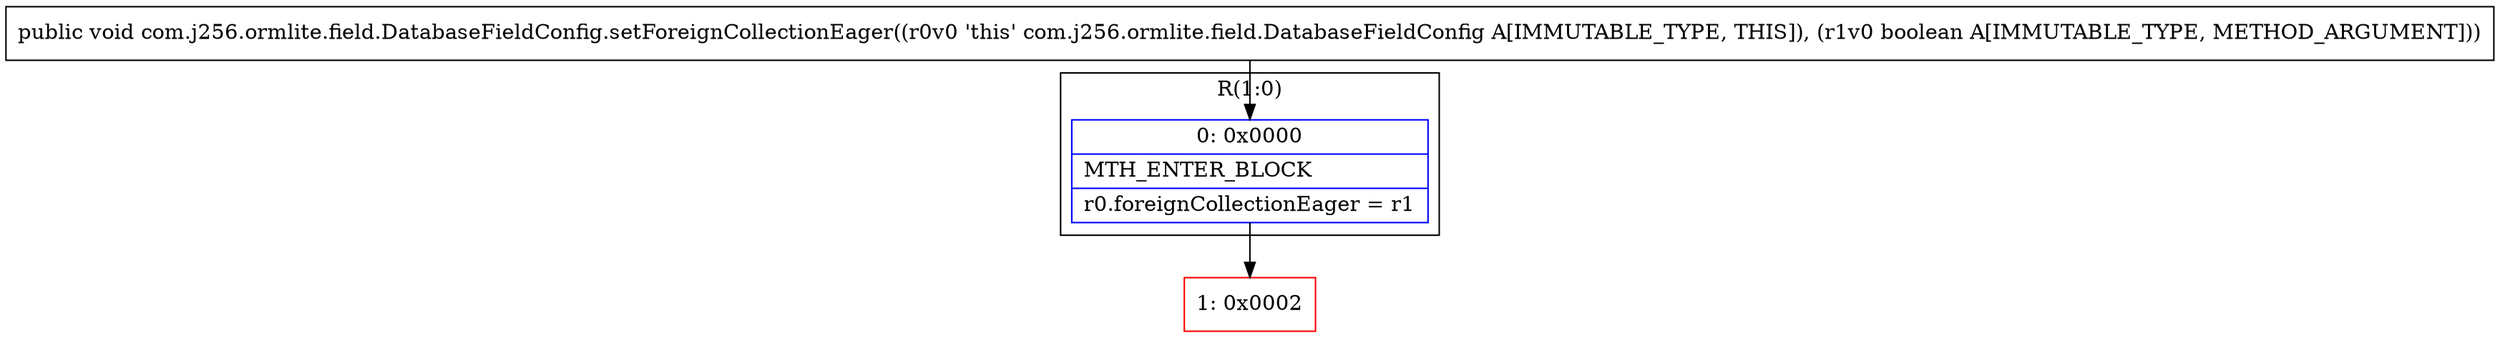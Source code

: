 digraph "CFG forcom.j256.ormlite.field.DatabaseFieldConfig.setForeignCollectionEager(Z)V" {
subgraph cluster_Region_2011222118 {
label = "R(1:0)";
node [shape=record,color=blue];
Node_0 [shape=record,label="{0\:\ 0x0000|MTH_ENTER_BLOCK\l|r0.foreignCollectionEager = r1\l}"];
}
Node_1 [shape=record,color=red,label="{1\:\ 0x0002}"];
MethodNode[shape=record,label="{public void com.j256.ormlite.field.DatabaseFieldConfig.setForeignCollectionEager((r0v0 'this' com.j256.ormlite.field.DatabaseFieldConfig A[IMMUTABLE_TYPE, THIS]), (r1v0 boolean A[IMMUTABLE_TYPE, METHOD_ARGUMENT])) }"];
MethodNode -> Node_0;
Node_0 -> Node_1;
}

